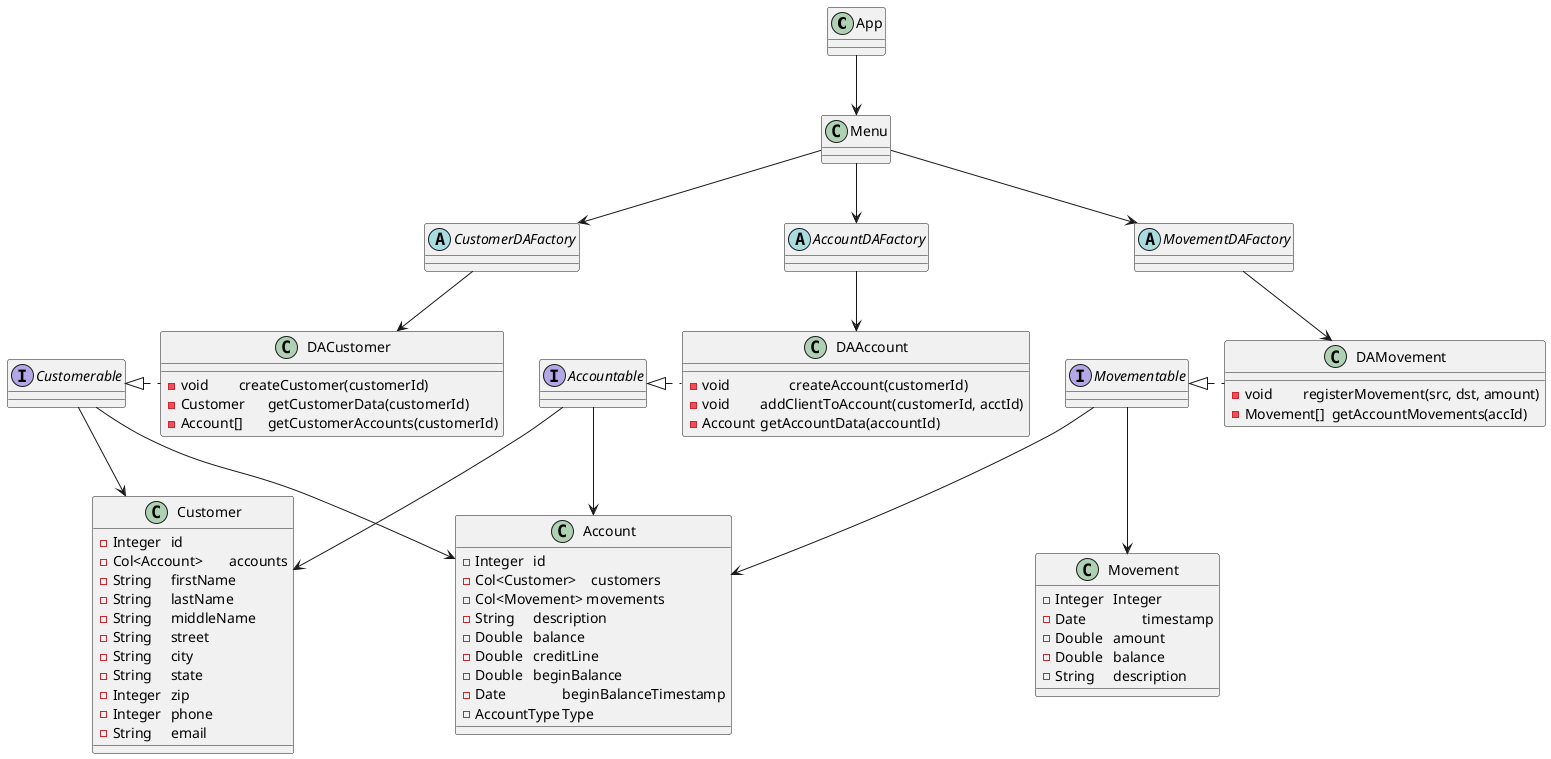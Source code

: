 @startuml
top to bottom direction

class		App
class		Menu

abstract	CustomerDAFactory
abstract	AccountDAFactory
abstract	MovementDAFactory

class		Customer {
	- Integer	id
	- Col<Account>	accounts
	- String	firstName
	- String 	lastName
	- String	middleName
	- String	street
	- String	city
	- String	state
	- Integer	zip
	- Integer	phone
	- String	email
}
class		Account {
	- Integer	id
	- Col<Customer>	customers
	- Col<Movement> movements
	- String 	description
 	- Double 	balance
	- Double	creditLine
	- Double	beginBalance
	- Date		beginBalanceTimestamp
	- AccountType	Type
}
class		Movement {
	- Integer	Integer
	- Date		timestamp
	- Double	amount
	- Double	balance
	- String	description
}

interface	Customerable
interface	Accountable
interface	Movementable

class		DACustomer {
	- void		createCustomer(customerId)
	- Customer	getCustomerData(customerId)
	- Account[]	getCustomerAccounts(customerId)
}
class		DAAccount {
	- void 		createAccount(customerId)
	- void		addClientToAccount(customerId, acctId)
	- Account	getAccountData(accountId)
}
class		DAMovement {
	- void		registerMovement(src, dst, amount)
	- Movement[]	getAccountMovements(accId)
}

DACustomer .left.|> Customerable
DAAccount  .left.|> Accountable
DAMovement .left.|> Movementable

CustomerDAFactory -down-> DACustomer  
AccountDAFactory  -down-> DAAccount  
MovementDAFactory -down-> DAMovement  

App --> Menu

Menu --> CustomerDAFactory
Menu --> AccountDAFactory
Menu --> MovementDAFactory

Customerable -down-> Customer
Accountable  -down-> Account
Movementable -down-> Movement

Movementable --> Account
Customerable --> Account
Accountable  --> Customer

@enduml
